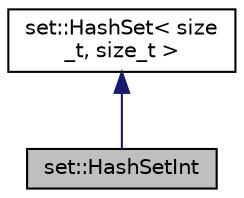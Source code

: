 digraph "set::HashSetInt"
{
 // LATEX_PDF_SIZE
  edge [fontname="Helvetica",fontsize="10",labelfontname="Helvetica",labelfontsize="10"];
  node [fontname="Helvetica",fontsize="10",shape=record];
  Node2 [label="set::HashSetInt",height=0.2,width=0.4,color="black", fillcolor="grey75", style="filled", fontcolor="black",tooltip=" "];
  Node3 -> Node2 [dir="back",color="midnightblue",fontsize="10",style="solid",fontname="Helvetica"];
  Node3 [label="set::HashSet\< size\l_t, size_t \>",height=0.2,width=0.4,color="black", fillcolor="white", style="filled",URL="$classset_1_1HashSet.html",tooltip=" "];
}
